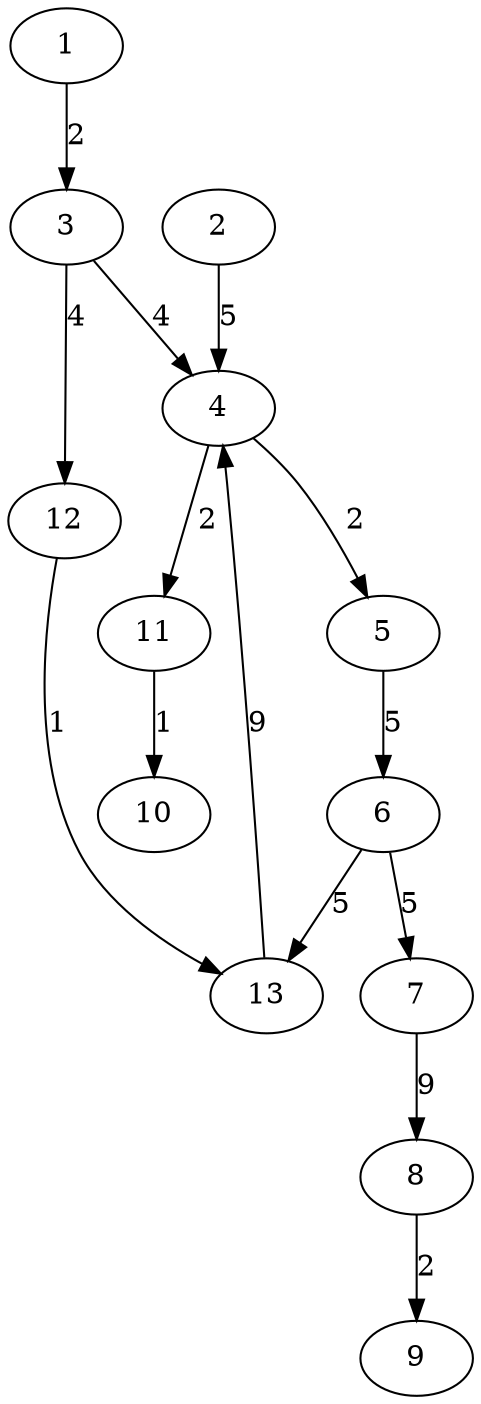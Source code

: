 // Graphe de contraintes
digraph {
	1 [label=1]
	2 [label=2]
	3 [label=3]
	4 [label=4]
	5 [label=5]
	6 [label=6]
	7 [label=7]
	8 [label=8]
	9 [label=9]
	10 [label=10]
	11 [label=11]
	12 [label=12]
	13 [label=13]
	1 -> 3 [label=2]
	2 -> 4 [label=5]
	3 -> 4 [label=4]
	13 -> 4 [label=9]
	4 -> 5 [label=2]
	5 -> 6 [label=5]
	6 -> 7 [label=5]
	7 -> 8 [label=9]
	8 -> 9 [label=2]
	11 -> 10 [label=1]
	4 -> 11 [label=2]
	3 -> 12 [label=4]
	6 -> 13 [label=5]
	12 -> 13 [label=1]
}
